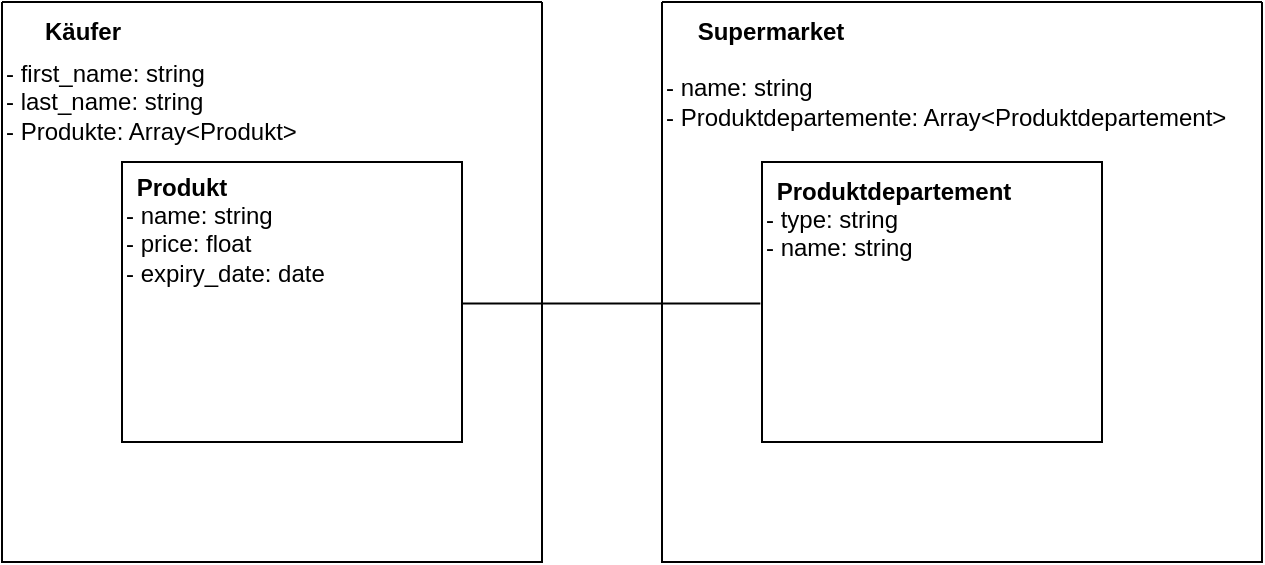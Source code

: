 <mxfile version="24.5.4" type="device">
  <diagram name="Page-1" id="iTaQtTZjZEj62ZMDOqDl">
    <mxGraphModel dx="890" dy="426" grid="1" gridSize="10" guides="1" tooltips="1" connect="1" arrows="1" fold="1" page="1" pageScale="1" pageWidth="827" pageHeight="1169" math="0" shadow="0">
      <root>
        <mxCell id="0" />
        <mxCell id="1" parent="0" />
        <mxCell id="1nOZqePF209E_ij1w8Ql-1" value="" style="swimlane;startSize=0;" vertex="1" parent="1">
          <mxGeometry x="110" y="50" width="270" height="280" as="geometry" />
        </mxCell>
        <mxCell id="1nOZqePF209E_ij1w8Ql-2" value="" style="whiteSpace=wrap;html=1;" vertex="1" parent="1nOZqePF209E_ij1w8Ql-1">
          <mxGeometry x="60" y="80" width="170" height="140" as="geometry" />
        </mxCell>
        <mxCell id="1nOZqePF209E_ij1w8Ql-3" value="&lt;b&gt;Produkt&lt;/b&gt;" style="text;html=1;align=center;verticalAlign=middle;whiteSpace=wrap;rounded=0;" vertex="1" parent="1nOZqePF209E_ij1w8Ql-1">
          <mxGeometry x="60" y="78" width="60" height="30" as="geometry" />
        </mxCell>
        <mxCell id="1nOZqePF209E_ij1w8Ql-4" value="- name: string&lt;br&gt;&lt;div&gt;&lt;span style=&quot;background-color: initial;&quot;&gt;- price: float&lt;/span&gt;&lt;/div&gt;&lt;div&gt;- expiry_date: date&lt;span style=&quot;background-color: initial;&quot;&gt;&lt;br&gt;&lt;/span&gt;&lt;br&gt;&lt;/div&gt;" style="text;html=1;align=left;verticalAlign=middle;resizable=0;points=[];autosize=1;strokeColor=none;fillColor=none;" vertex="1" parent="1nOZqePF209E_ij1w8Ql-1">
          <mxGeometry x="60" y="93" width="120" height="70" as="geometry" />
        </mxCell>
        <mxCell id="1nOZqePF209E_ij1w8Ql-5" value="&lt;span style=&quot;&quot;&gt;- first_name: string&lt;/span&gt;&lt;div&gt;&lt;span style=&quot;&quot;&gt;- last_name: string&lt;/span&gt;&lt;div&gt;&lt;span style=&quot;background-color: initial;&quot;&gt;- Produkte&lt;/span&gt;&lt;span style=&quot;background-color: initial;&quot;&gt;: Array&lt;/span&gt;&lt;span style=&quot;background-color: initial;&quot;&gt;&amp;lt;Produkt&amp;gt;&lt;/span&gt;&lt;/div&gt;&lt;/div&gt;" style="text;html=1;align=left;verticalAlign=middle;resizable=0;points=[];autosize=1;strokeColor=none;fillColor=none;" vertex="1" parent="1nOZqePF209E_ij1w8Ql-1">
          <mxGeometry y="20" width="170" height="60" as="geometry" />
        </mxCell>
        <mxCell id="1nOZqePF209E_ij1w8Ql-6" value="&lt;b&gt;Käufer&lt;/b&gt;" style="text;html=1;align=center;verticalAlign=middle;resizable=0;points=[];autosize=1;strokeColor=none;fillColor=none;" vertex="1" parent="1nOZqePF209E_ij1w8Ql-1">
          <mxGeometry x="10" width="60" height="30" as="geometry" />
        </mxCell>
        <mxCell id="1nOZqePF209E_ij1w8Ql-14" value="" style="whiteSpace=wrap;html=1;" vertex="1" parent="1">
          <mxGeometry x="490" y="130" width="170" height="140" as="geometry" />
        </mxCell>
        <mxCell id="1nOZqePF209E_ij1w8Ql-15" value="&lt;b&gt;Produktdepartement&lt;/b&gt;" style="text;html=1;align=center;verticalAlign=middle;whiteSpace=wrap;rounded=0;" vertex="1" parent="1">
          <mxGeometry x="496" y="130" width="120" height="30" as="geometry" />
        </mxCell>
        <mxCell id="1nOZqePF209E_ij1w8Ql-16" value="&lt;div&gt;&lt;span style=&quot;background-color: initial;&quot;&gt;- type: string&lt;/span&gt;&lt;/div&gt;&lt;div&gt;&lt;span style=&quot;background-color: initial;&quot;&gt;- name: string&lt;/span&gt;&lt;/div&gt;&lt;div&gt;&lt;br&gt;&lt;/div&gt;" style="text;html=1;align=left;verticalAlign=middle;resizable=0;points=[];autosize=1;strokeColor=none;fillColor=none;" vertex="1" parent="1">
          <mxGeometry x="490" y="143" width="100" height="60" as="geometry" />
        </mxCell>
        <mxCell id="1nOZqePF209E_ij1w8Ql-19" value="" style="endArrow=none;html=1;rounded=0;exitX=-0.009;exitY=0.479;exitDx=0;exitDy=0;entryX=0.999;entryY=0.355;entryDx=0;entryDy=0;entryPerimeter=0;exitPerimeter=0;" edge="1" parent="1">
          <mxGeometry width="50" height="50" relative="1" as="geometry">
            <mxPoint x="489.19" y="200.74" as="sourcePoint" />
            <mxPoint x="339.83" y="200.7" as="targetPoint" />
          </mxGeometry>
        </mxCell>
        <mxCell id="1nOZqePF209E_ij1w8Ql-34" value="" style="swimlane;startSize=0;" vertex="1" parent="1">
          <mxGeometry x="440" y="50" width="300" height="280" as="geometry" />
        </mxCell>
        <mxCell id="1nOZqePF209E_ij1w8Ql-38" value="&lt;span style=&quot;&quot;&gt;- name: string&lt;/span&gt;&lt;div&gt;&lt;div&gt;&lt;span style=&quot;background-color: initial;&quot;&gt;- Produktdepartemente&lt;/span&gt;&lt;span style=&quot;background-color: initial;&quot;&gt;: Array&lt;/span&gt;&lt;span style=&quot;background-color: initial;&quot;&gt;&amp;lt;Produktdepartement&amp;gt;&lt;/span&gt;&lt;/div&gt;&lt;/div&gt;" style="text;html=1;align=left;verticalAlign=middle;resizable=0;points=[];autosize=1;strokeColor=none;fillColor=none;" vertex="1" parent="1nOZqePF209E_ij1w8Ql-34">
          <mxGeometry y="30" width="300" height="40" as="geometry" />
        </mxCell>
        <mxCell id="1nOZqePF209E_ij1w8Ql-39" value="&lt;b&gt;Supermarket&lt;/b&gt;" style="text;html=1;align=center;verticalAlign=middle;resizable=0;points=[];autosize=1;strokeColor=none;fillColor=none;" vertex="1" parent="1nOZqePF209E_ij1w8Ql-34">
          <mxGeometry x="4" width="100" height="30" as="geometry" />
        </mxCell>
      </root>
    </mxGraphModel>
  </diagram>
</mxfile>
